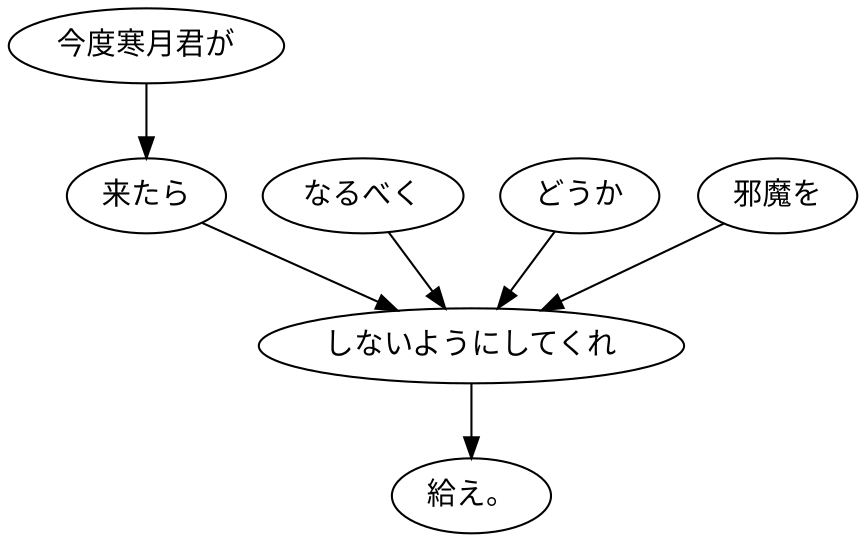 digraph graph2452 {
	node0 [label="今度寒月君が"];
	node1 [label="来たら"];
	node2 [label="なるべく"];
	node3 [label="どうか"];
	node4 [label="邪魔を"];
	node5 [label="しないようにしてくれ"];
	node6 [label="給え。"];
	node0 -> node1;
	node1 -> node5;
	node2 -> node5;
	node3 -> node5;
	node4 -> node5;
	node5 -> node6;
}
